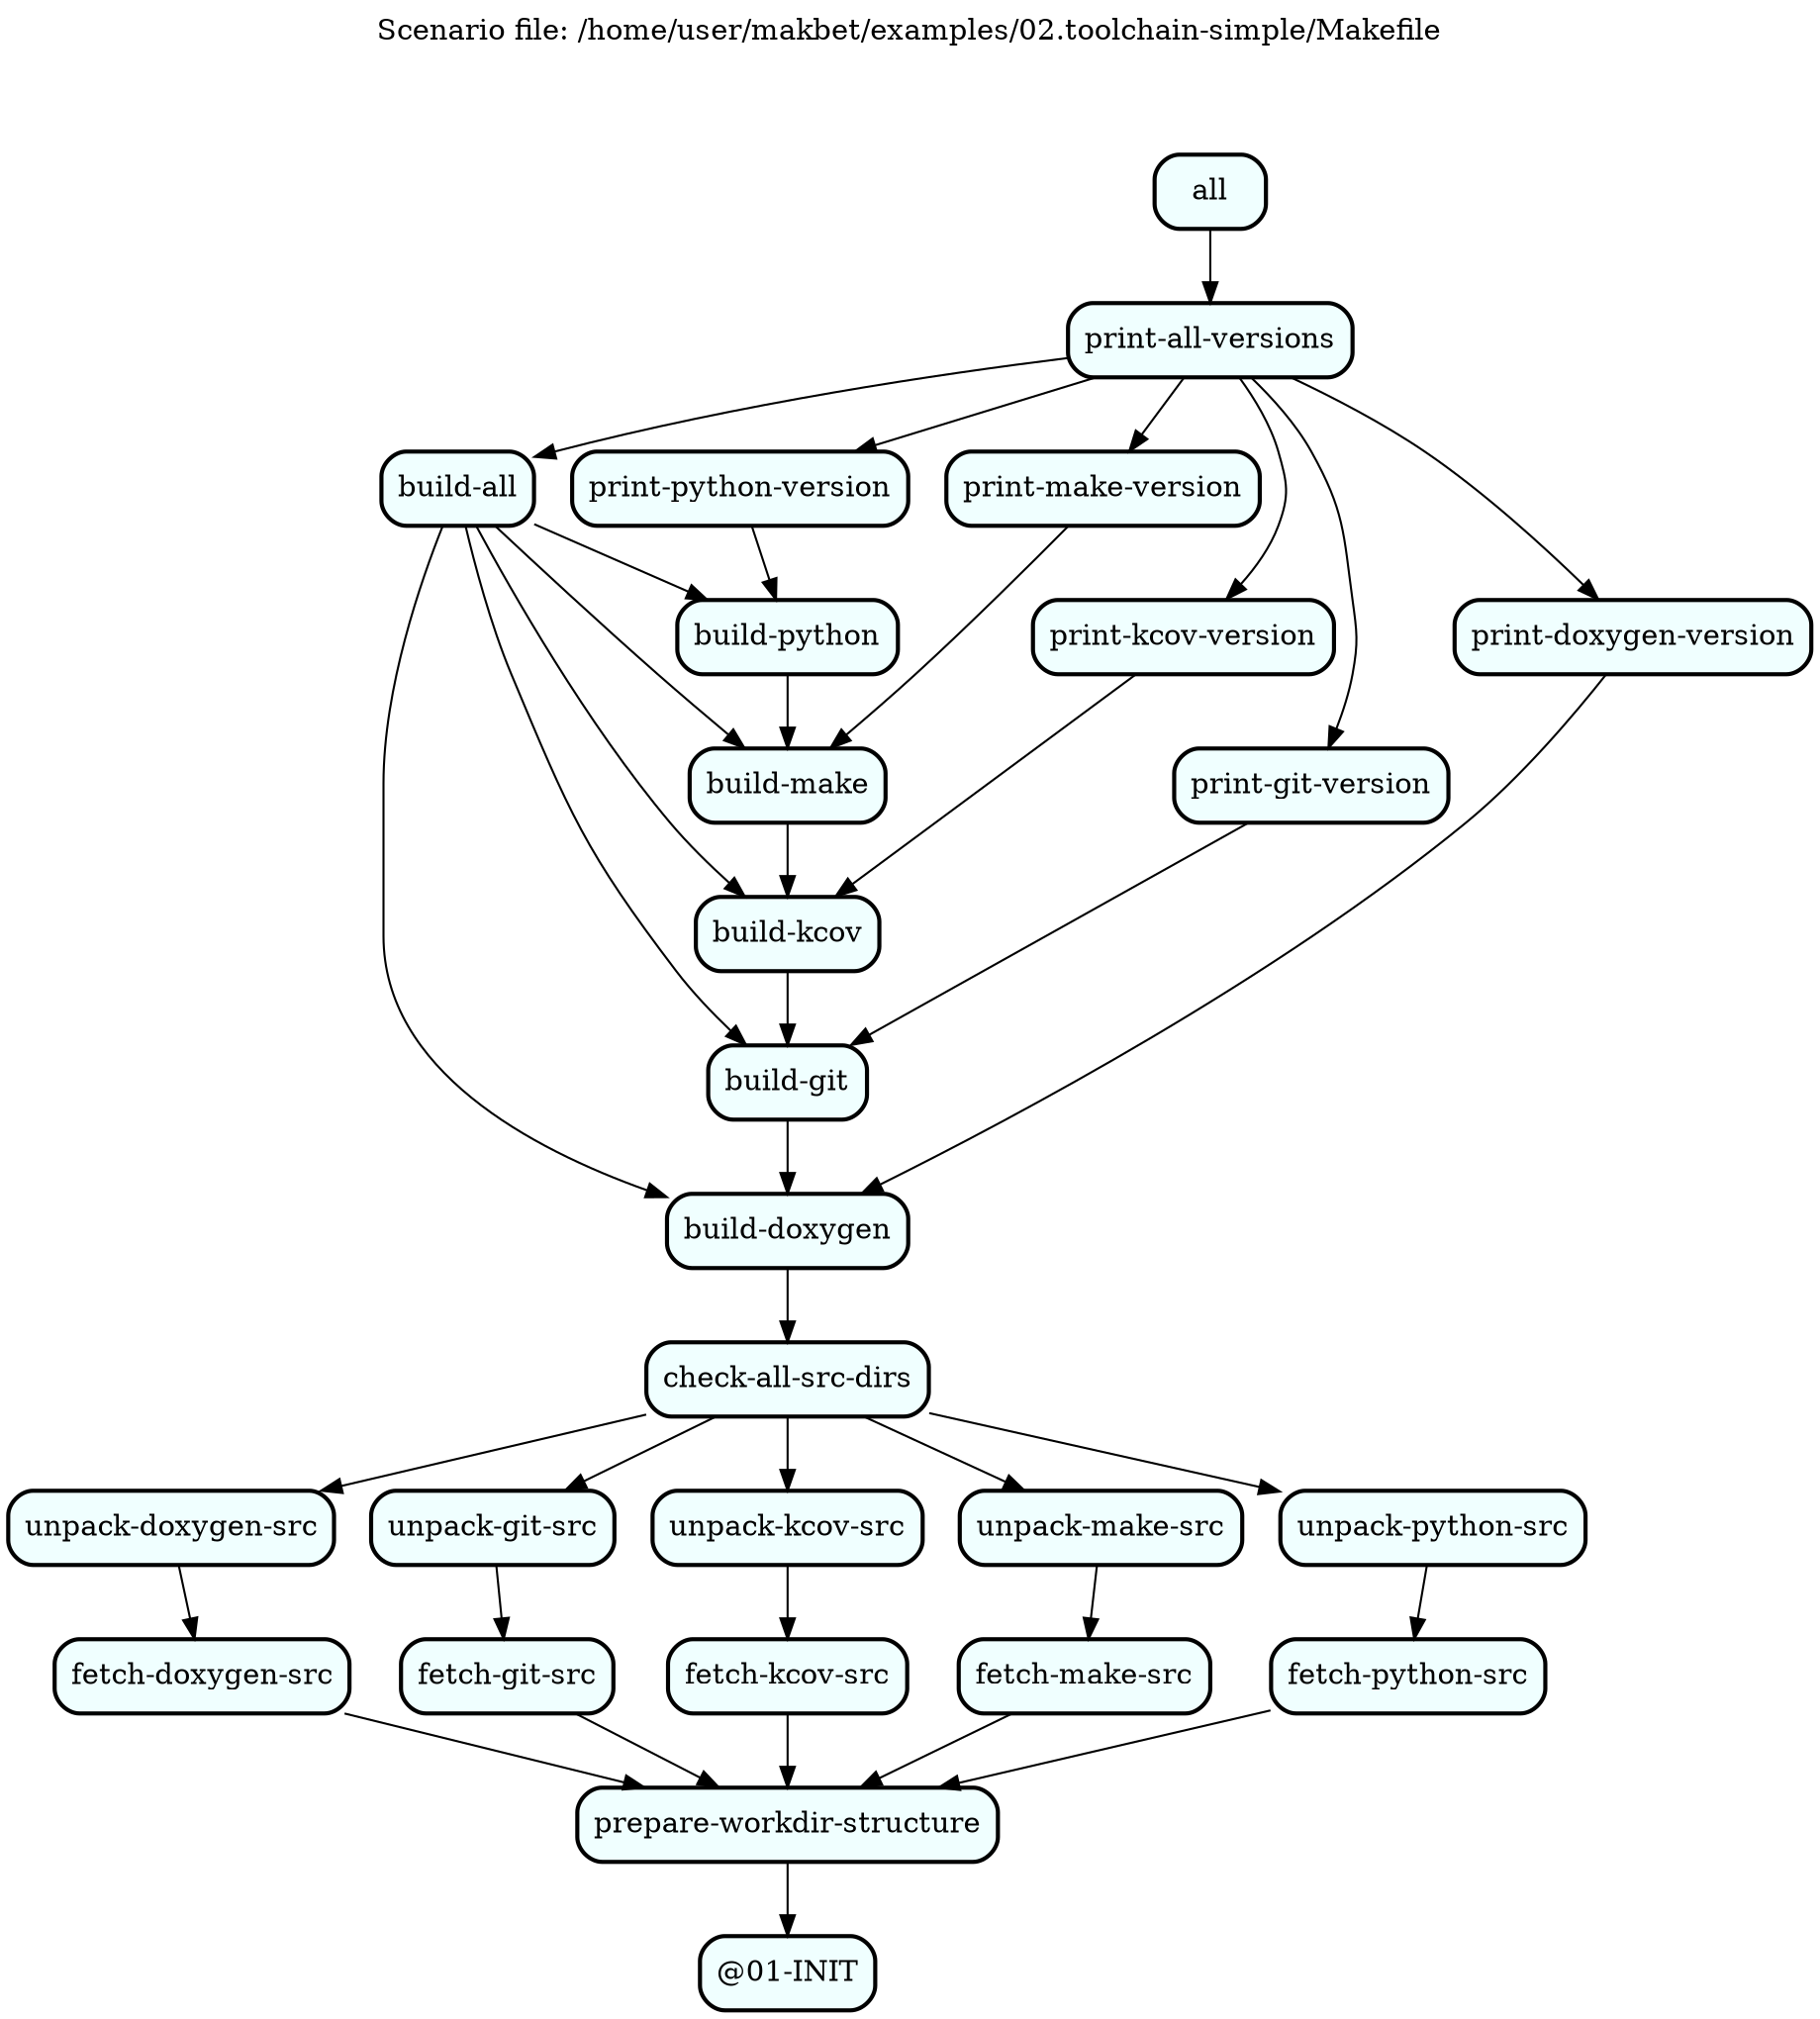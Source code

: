 digraph {

// This file has been generated by makbet master+gb52393d-2020-10-18T23:43:54+02:00
// Generation date: Sun Oct 18 11:50:42 PM CEST 2020
// Scenario file: /home/user/makbet/examples/02.toolchain-simple/Makefile

// Graph title.
labelloc="t";
label="Scenario file: /home/user/makbet/examples/02.toolchain-simple/Makefile\n\n\n\n";

// Global options for all nodes.
node [shape="box" style="rounded, bold, filled" fillcolor="azure"];


// TASK_NAME: @01-INIT
// TASK_ID: 1
// TASK_DEPS: 
// TASK_CMD: 
// TASK_CMD_OPTS: 
"@01-INIT";

// TASK_NAME: all
// TASK_ID: 28
// TASK_DEPS: print-all-versions
// TASK_CMD: 
// TASK_CMD_OPTS: 
"all" -> "print-all-versions";

// TASK_NAME: build-all
// TASK_ID: 26
// TASK_DEPS: build-doxygen build-git build-kcov build-make build-python
// TASK_CMD: 
// TASK_CMD_OPTS: 
"build-all" -> "build-doxygen";
"build-all" -> "build-git";
"build-all" -> "build-kcov";
"build-all" -> "build-make";
"build-all" -> "build-python";

// TASK_NAME: build-doxygen
// TASK_ID: 15
// TASK_DEPS: check-all-src-dirs
// TASK_CMD: /home/user/makbet/examples/lib/tasks/build-scripts/build-doxygen
// TASK_CMD_OPTS: /tmp/makbet/examples/02.toolchain-simple/doxygen/doxygen-Release_1_8_20/
"build-doxygen" -> "check-all-src-dirs";

// TASK_NAME: build-git
// TASK_ID: 16
// TASK_DEPS: build-doxygen
// TASK_CMD: /home/user/makbet/examples/lib/tasks/build-scripts/build-git
// TASK_CMD_OPTS: /tmp/makbet/examples/02.toolchain-simple/git/git-2.29.2/
"build-git" -> "build-doxygen";

// TASK_NAME: build-kcov
// TASK_ID: 17
// TASK_DEPS: build-git
// TASK_CMD: /home/user/makbet/examples/lib/tasks/build-scripts/build-kcov
// TASK_CMD_OPTS: /tmp/makbet/examples/02.toolchain-simple/kcov/kcov-38/
"build-kcov" -> "build-git";

// TASK_NAME: build-make
// TASK_ID: 18
// TASK_DEPS: build-kcov
// TASK_CMD: /home/user/makbet/examples/lib/tasks/build-scripts/build-make
// TASK_CMD_OPTS: /tmp/makbet/examples/02.toolchain-simple/make/make-4.3/
"build-make" -> "build-kcov";

// TASK_NAME: build-python
// TASK_ID: 19
// TASK_DEPS: build-make
// TASK_CMD: /home/user/makbet/examples/lib/tasks/build-scripts/build-python
// TASK_CMD_OPTS: /tmp/makbet/examples/02.toolchain-simple/python/Python-3.9.1/
"build-python" -> "build-make";

// TASK_NAME: check-all-src-dirs
// TASK_ID: 14
// TASK_DEPS: unpack-doxygen-src unpack-git-src unpack-kcov-src unpack-make-src unpack-python-src
// TASK_CMD: /home/user/makbet/examples/lib/tasks/common/check-dirs
// TASK_CMD_OPTS: /tmp/makbet/examples/02.toolchain-simple/doxygen/doxygen-Release_1_8_20/ /tmp/makbet/examples/02.toolchain-simple/git/git-2.29.2/ /tmp/makbet/examples/02.toolchain-simple/kcov/kcov-38/ /tmp/makbet/examples/02.toolchain-simple/make/make-4.3/ /tmp/makbet/examples/02.toolchain-simple/python/Python-3.9.1/
"check-all-src-dirs" -> "unpack-doxygen-src";
"check-all-src-dirs" -> "unpack-git-src";
"check-all-src-dirs" -> "unpack-kcov-src";
"check-all-src-dirs" -> "unpack-make-src";
"check-all-src-dirs" -> "unpack-python-src";

// TASK_NAME: fetch-doxygen-src
// TASK_ID: 4
// TASK_DEPS: prepare-workdir-structure
// TASK_CMD: /home/user/makbet/examples/lib/tasks/common/download-file
// TASK_CMD_OPTS: https://github.com/doxygen/doxygen/archive/Release_1_8_20.zip /tmp/makbet/examples/02.toolchain-simple/doxygen/Release_1_8_20.zip
"fetch-doxygen-src" -> "prepare-workdir-structure";

// TASK_NAME: fetch-git-src
// TASK_ID: 5
// TASK_DEPS: prepare-workdir-structure
// TASK_CMD: /home/user/makbet/examples/lib/tasks/common/download-file
// TASK_CMD_OPTS: https://github.com/git/git/archive/v2.29.2.zip /tmp/makbet/examples/02.toolchain-simple/git/v2.29.2.zip
"fetch-git-src" -> "prepare-workdir-structure";

// TASK_NAME: fetch-kcov-src
// TASK_ID: 6
// TASK_DEPS: prepare-workdir-structure
// TASK_CMD: /home/user/makbet/examples/lib/tasks/common/download-file
// TASK_CMD_OPTS: https://github.com/SimonKagstrom/kcov/archive/38.zip /tmp/makbet/examples/02.toolchain-simple/kcov/38.zip
"fetch-kcov-src" -> "prepare-workdir-structure";

// TASK_NAME: fetch-make-src
// TASK_ID: 7
// TASK_DEPS: prepare-workdir-structure
// TASK_CMD: /home/user/makbet/examples/lib/tasks/common/download-file
// TASK_CMD_OPTS: http://ftp.gnu.org/gnu/make/make-4.3.tar.gz /tmp/makbet/examples/02.toolchain-simple/make/make-4.3.tar.gz
"fetch-make-src" -> "prepare-workdir-structure";

// TASK_NAME: fetch-python-src
// TASK_ID: 8
// TASK_DEPS: prepare-workdir-structure
// TASK_CMD: /home/user/makbet/examples/lib/tasks/common/download-file
// TASK_CMD_OPTS: https://www.python.org/ftp/python/3.9.1/Python-3.9.1.tar.xz /tmp/makbet/examples/02.toolchain-simple/python/Python-3.9.1.tar.xz
"fetch-python-src" -> "prepare-workdir-structure";

// TASK_NAME: prepare-workdir-structure
// TASK_ID: 3
// TASK_DEPS: @01-INIT
// TASK_CMD: /home/user/makbet/examples/lib/tasks/common/create-dir-structure
// TASK_CMD_OPTS: /tmp/makbet/examples/02.toolchain-simple/doxygen /tmp/makbet/examples/02.toolchain-simple/git /tmp/makbet/examples/02.toolchain-simple/kcov /tmp/makbet/examples/02.toolchain-simple/make /tmp/makbet/examples/02.toolchain-simple/python
"prepare-workdir-structure" -> "@01-INIT";

// TASK_NAME: print-all-versions
// TASK_ID: 27
// TASK_DEPS: build-all print-doxygen-version print-git-version print-kcov-version print-make-version print-python-version
// TASK_CMD: 
// TASK_CMD_OPTS: 
"print-all-versions" -> "build-all";
"print-all-versions" -> "print-doxygen-version";
"print-all-versions" -> "print-git-version";
"print-all-versions" -> "print-kcov-version";
"print-all-versions" -> "print-make-version";
"print-all-versions" -> "print-python-version";

// TASK_NAME: print-doxygen-version
// TASK_ID: 21
// TASK_DEPS: build-doxygen
// TASK_CMD: /home/user/makbet/examples/lib/tasks/common/exec-cmd
// TASK_CMD_OPTS: /tmp/makbet/examples/02.toolchain-simple/doxygen/doxygen-Release_1_8_20/build/bin/doxygen --version
"print-doxygen-version" -> "build-doxygen";

// TASK_NAME: print-git-version
// TASK_ID: 22
// TASK_DEPS: build-git
// TASK_CMD: /home/user/makbet/examples/lib/tasks/common/exec-cmd
// TASK_CMD_OPTS: /tmp/makbet/examples/02.toolchain-simple/git/git-2.29.2/git --version
"print-git-version" -> "build-git";

// TASK_NAME: print-kcov-version
// TASK_ID: 23
// TASK_DEPS: build-kcov
// TASK_CMD: /home/user/makbet/examples/lib/tasks/common/exec-cmd
// TASK_CMD_OPTS: /tmp/makbet/examples/02.toolchain-simple/kcov/kcov-38/build/src/kcov --version
"print-kcov-version" -> "build-kcov";

// TASK_NAME: print-make-version
// TASK_ID: 24
// TASK_DEPS: build-make
// TASK_CMD: /home/user/makbet/examples/lib/tasks/common/exec-cmd
// TASK_CMD_OPTS: /tmp/makbet/examples/02.toolchain-simple/make/make-4.3/make --version
"print-make-version" -> "build-make";

// TASK_NAME: print-python-version
// TASK_ID: 25
// TASK_DEPS: build-python
// TASK_CMD: /home/user/makbet/examples/lib/tasks/common/exec-cmd
// TASK_CMD_OPTS: /tmp/makbet/examples/02.toolchain-simple/python/Python-3.9.1/python -V
"print-python-version" -> "build-python";

// TASK_NAME: unpack-doxygen-src
// TASK_ID: 9
// TASK_DEPS: fetch-doxygen-src
// TASK_CMD: /home/user/makbet/examples/lib/tasks/common/uncompress-zip-file
// TASK_CMD_OPTS: /tmp/makbet/examples/02.toolchain-simple/doxygen/Release_1_8_20.zip /tmp/makbet/examples/02.toolchain-simple/doxygen/
"unpack-doxygen-src" -> "fetch-doxygen-src";

// TASK_NAME: unpack-git-src
// TASK_ID: 10
// TASK_DEPS: fetch-git-src
// TASK_CMD: /home/user/makbet/examples/lib/tasks/common/uncompress-zip-file
// TASK_CMD_OPTS: /tmp/makbet/examples/02.toolchain-simple/git/v2.29.2.zip /tmp/makbet/examples/02.toolchain-simple/git/
"unpack-git-src" -> "fetch-git-src";

// TASK_NAME: unpack-kcov-src
// TASK_ID: 11
// TASK_DEPS: fetch-kcov-src
// TASK_CMD: /home/user/makbet/examples/lib/tasks/common/uncompress-zip-file
// TASK_CMD_OPTS: /tmp/makbet/examples/02.toolchain-simple/kcov/38.zip /tmp/makbet/examples/02.toolchain-simple/kcov/
"unpack-kcov-src" -> "fetch-kcov-src";

// TASK_NAME: unpack-make-src
// TASK_ID: 12
// TASK_DEPS: fetch-make-src
// TASK_CMD: /home/user/makbet/examples/lib/tasks/common/uncompress-tgz-file
// TASK_CMD_OPTS: /tmp/makbet/examples/02.toolchain-simple/make/make-4.3.tar.gz /tmp/makbet/examples/02.toolchain-simple/make/
"unpack-make-src" -> "fetch-make-src";

// TASK_NAME: unpack-python-src
// TASK_ID: 13
// TASK_DEPS: fetch-python-src
// TASK_CMD: /home/user/makbet/examples/lib/tasks/common/uncompress-txz-file
// TASK_CMD_OPTS: /tmp/makbet/examples/02.toolchain-simple/python/Python-3.9.1.tar.xz /tmp/makbet/examples/02.toolchain-simple/python/
"unpack-python-src" -> "fetch-python-src";

}


// End of file
